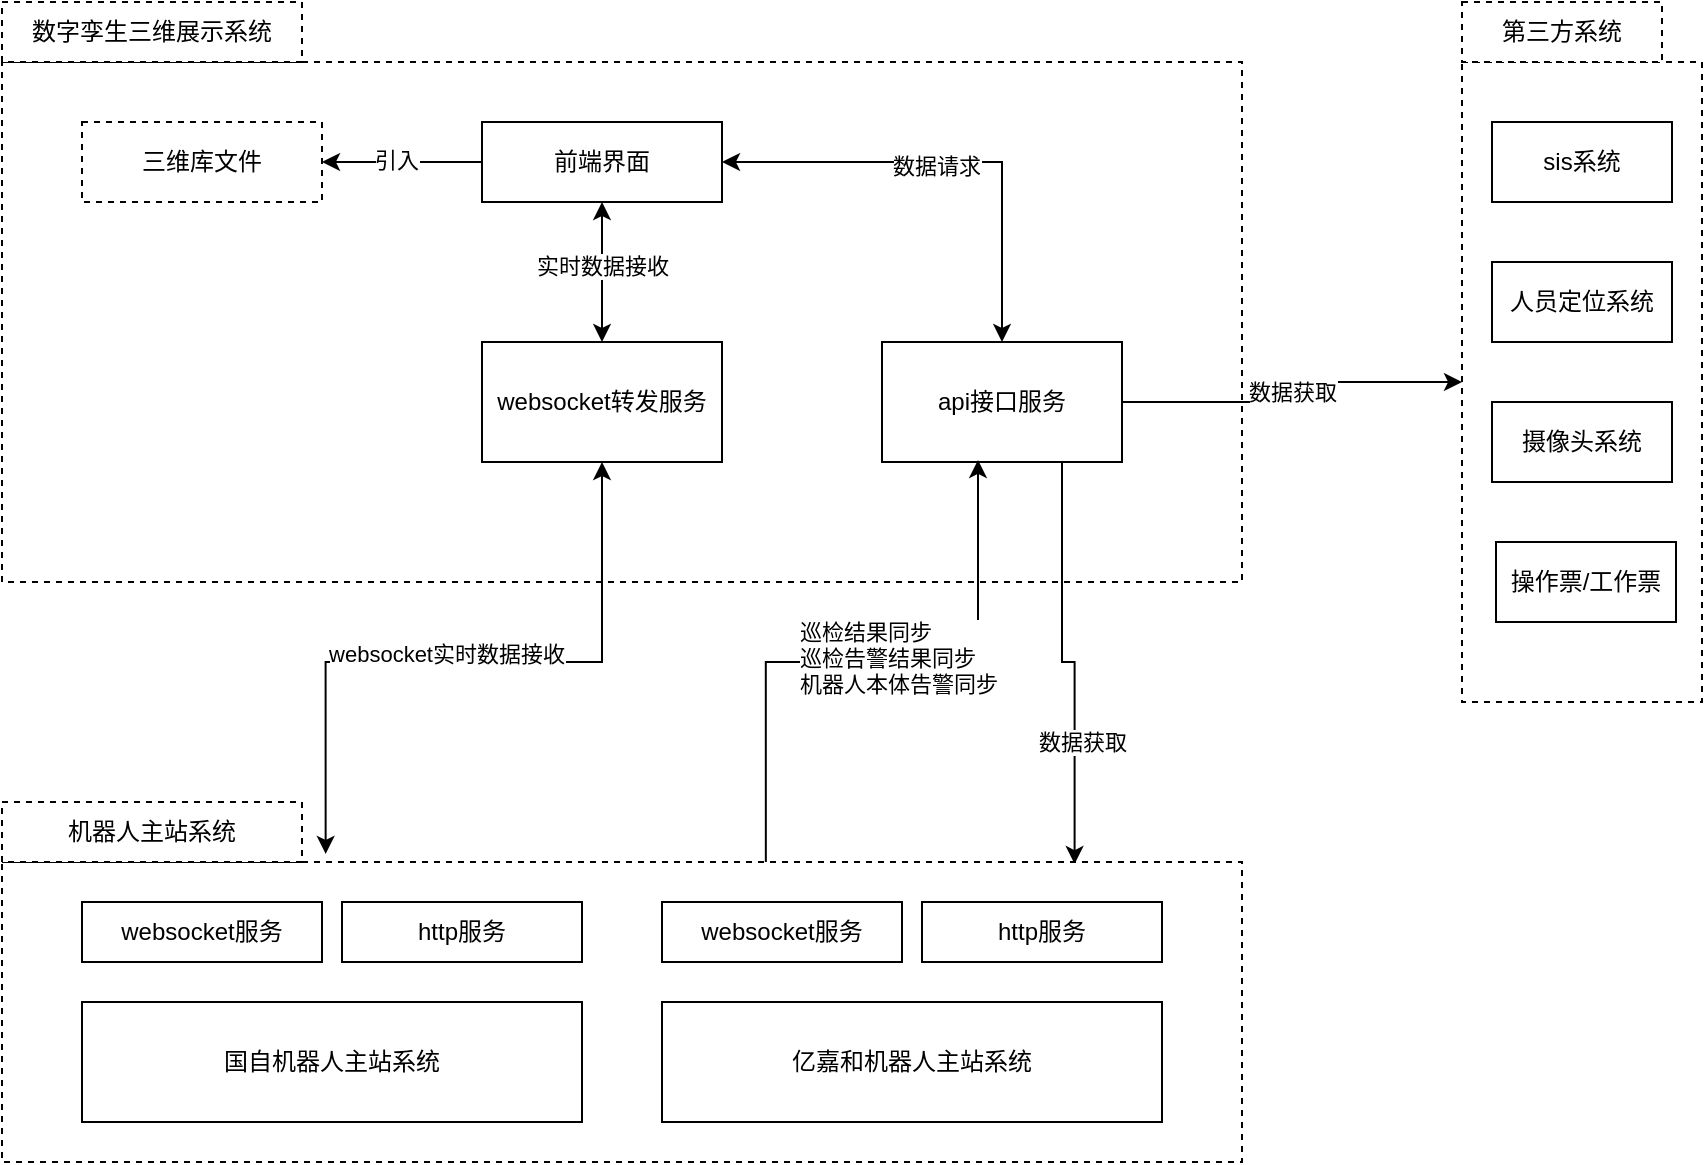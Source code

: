 <mxfile version="13.6.9" type="github">
  <diagram id="yNiw62XDUtwJEyBTDrlP" name="Page-1">
    <mxGraphModel dx="1426" dy="794" grid="1" gridSize="10" guides="1" tooltips="1" connect="1" arrows="1" fold="1" page="1" pageScale="1" pageWidth="827" pageHeight="1169" math="0" shadow="0">
      <root>
        <mxCell id="0" />
        <mxCell id="1" parent="0" />
        <mxCell id="AuYMYCJYV_zZmYxNTv_2-4" value="" style="rounded=0;whiteSpace=wrap;html=1;dashed=1;" vertex="1" parent="1">
          <mxGeometry x="80" y="120" width="620" height="260" as="geometry" />
        </mxCell>
        <mxCell id="AuYMYCJYV_zZmYxNTv_2-16" value="数据获取" style="edgeStyle=orthogonalEdgeStyle;rounded=0;orthogonalLoop=1;jettySize=auto;html=1;exitX=0.75;exitY=1;exitDx=0;exitDy=0;entryX=0.865;entryY=0.007;entryDx=0;entryDy=0;entryPerimeter=0;" edge="1" parent="1" source="AuYMYCJYV_zZmYxNTv_2-2" target="AuYMYCJYV_zZmYxNTv_2-5">
          <mxGeometry x="0.411" y="4" relative="1" as="geometry">
            <mxPoint as="offset" />
          </mxGeometry>
        </mxCell>
        <mxCell id="AuYMYCJYV_zZmYxNTv_2-22" style="edgeStyle=orthogonalEdgeStyle;rounded=0;orthogonalLoop=1;jettySize=auto;html=1;exitX=0.5;exitY=0;exitDx=0;exitDy=0;entryX=1;entryY=0.5;entryDx=0;entryDy=0;startArrow=classic;startFill=1;" edge="1" parent="1" source="AuYMYCJYV_zZmYxNTv_2-2" target="AuYMYCJYV_zZmYxNTv_2-17">
          <mxGeometry relative="1" as="geometry" />
        </mxCell>
        <mxCell id="AuYMYCJYV_zZmYxNTv_2-23" value="数据请求" style="edgeLabel;html=1;align=center;verticalAlign=middle;resizable=0;points=[];" vertex="1" connectable="0" parent="AuYMYCJYV_zZmYxNTv_2-22">
          <mxGeometry x="-0.235" y="33" relative="1" as="geometry">
            <mxPoint as="offset" />
          </mxGeometry>
        </mxCell>
        <mxCell id="AuYMYCJYV_zZmYxNTv_2-33" value="数据获取" style="edgeStyle=orthogonalEdgeStyle;rounded=0;orthogonalLoop=1;jettySize=auto;html=1;exitX=1;exitY=0.5;exitDx=0;exitDy=0;startArrow=none;startFill=0;" edge="1" parent="1" source="AuYMYCJYV_zZmYxNTv_2-2" target="AuYMYCJYV_zZmYxNTv_2-24">
          <mxGeometry relative="1" as="geometry" />
        </mxCell>
        <mxCell id="AuYMYCJYV_zZmYxNTv_2-2" value="api接口服务" style="rounded=0;whiteSpace=wrap;html=1;" vertex="1" parent="1">
          <mxGeometry x="520" y="260" width="120" height="60" as="geometry" />
        </mxCell>
        <mxCell id="AuYMYCJYV_zZmYxNTv_2-18" style="edgeStyle=orthogonalEdgeStyle;rounded=0;orthogonalLoop=1;jettySize=auto;html=1;exitX=0.5;exitY=0;exitDx=0;exitDy=0;entryX=0.5;entryY=1;entryDx=0;entryDy=0;startArrow=classic;startFill=1;" edge="1" parent="1" source="AuYMYCJYV_zZmYxNTv_2-3" target="AuYMYCJYV_zZmYxNTv_2-17">
          <mxGeometry relative="1" as="geometry" />
        </mxCell>
        <mxCell id="AuYMYCJYV_zZmYxNTv_2-21" value="实时数据接收" style="edgeLabel;html=1;align=center;verticalAlign=middle;resizable=0;points=[];" vertex="1" connectable="0" parent="AuYMYCJYV_zZmYxNTv_2-18">
          <mxGeometry x="0.086" relative="1" as="geometry">
            <mxPoint as="offset" />
          </mxGeometry>
        </mxCell>
        <mxCell id="AuYMYCJYV_zZmYxNTv_2-3" value="websocket转发服务" style="rounded=0;whiteSpace=wrap;html=1;" vertex="1" parent="1">
          <mxGeometry x="320" y="260" width="120" height="60" as="geometry" />
        </mxCell>
        <mxCell id="AuYMYCJYV_zZmYxNTv_2-12" style="edgeStyle=orthogonalEdgeStyle;rounded=0;orthogonalLoop=1;jettySize=auto;html=1;exitX=0.261;exitY=-0.027;exitDx=0;exitDy=0;entryX=0.5;entryY=1;entryDx=0;entryDy=0;startArrow=classic;startFill=1;exitPerimeter=0;" edge="1" parent="1" source="AuYMYCJYV_zZmYxNTv_2-5" target="AuYMYCJYV_zZmYxNTv_2-3">
          <mxGeometry relative="1" as="geometry" />
        </mxCell>
        <mxCell id="AuYMYCJYV_zZmYxNTv_2-13" value="websocket实时数据接收" style="edgeLabel;html=1;align=center;verticalAlign=middle;resizable=0;points=[];" vertex="1" connectable="0" parent="AuYMYCJYV_zZmYxNTv_2-12">
          <mxGeometry x="-0.067" y="4" relative="1" as="geometry">
            <mxPoint as="offset" />
          </mxGeometry>
        </mxCell>
        <mxCell id="AuYMYCJYV_zZmYxNTv_2-14" style="edgeStyle=orthogonalEdgeStyle;rounded=0;orthogonalLoop=1;jettySize=auto;html=1;exitX=0.616;exitY=0;exitDx=0;exitDy=0;entryX=0.4;entryY=0.983;entryDx=0;entryDy=0;entryPerimeter=0;exitPerimeter=0;" edge="1" parent="1" source="AuYMYCJYV_zZmYxNTv_2-5" target="AuYMYCJYV_zZmYxNTv_2-2">
          <mxGeometry relative="1" as="geometry" />
        </mxCell>
        <mxCell id="AuYMYCJYV_zZmYxNTv_2-15" value="巡检结果同步&lt;br&gt;巡检告警结果同步&lt;br&gt;机器人本体告警同步" style="edgeLabel;html=1;align=left;verticalAlign=middle;resizable=0;points=[];" vertex="1" connectable="0" parent="AuYMYCJYV_zZmYxNTv_2-14">
          <mxGeometry x="0.116" y="2" relative="1" as="geometry">
            <mxPoint x="-56" as="offset" />
          </mxGeometry>
        </mxCell>
        <mxCell id="AuYMYCJYV_zZmYxNTv_2-5" value="" style="rounded=0;whiteSpace=wrap;html=1;dashed=1;" vertex="1" parent="1">
          <mxGeometry x="80" y="520" width="620" height="150" as="geometry" />
        </mxCell>
        <mxCell id="AuYMYCJYV_zZmYxNTv_2-6" value="国自机器人主站系统" style="rounded=0;whiteSpace=wrap;html=1;" vertex="1" parent="1">
          <mxGeometry x="120" y="590" width="250" height="60" as="geometry" />
        </mxCell>
        <mxCell id="AuYMYCJYV_zZmYxNTv_2-7" value="亿嘉和机器人主站系统" style="rounded=0;whiteSpace=wrap;html=1;" vertex="1" parent="1">
          <mxGeometry x="410" y="590" width="250" height="60" as="geometry" />
        </mxCell>
        <mxCell id="AuYMYCJYV_zZmYxNTv_2-8" value="websocket服务" style="rounded=0;whiteSpace=wrap;html=1;" vertex="1" parent="1">
          <mxGeometry x="120" y="540" width="120" height="30" as="geometry" />
        </mxCell>
        <mxCell id="AuYMYCJYV_zZmYxNTv_2-9" value="http服务" style="rounded=0;whiteSpace=wrap;html=1;" vertex="1" parent="1">
          <mxGeometry x="250" y="540" width="120" height="30" as="geometry" />
        </mxCell>
        <mxCell id="AuYMYCJYV_zZmYxNTv_2-10" value="websocket服务" style="rounded=0;whiteSpace=wrap;html=1;" vertex="1" parent="1">
          <mxGeometry x="410" y="540" width="120" height="30" as="geometry" />
        </mxCell>
        <mxCell id="AuYMYCJYV_zZmYxNTv_2-11" value="http服务" style="rounded=0;whiteSpace=wrap;html=1;" vertex="1" parent="1">
          <mxGeometry x="540" y="540" width="120" height="30" as="geometry" />
        </mxCell>
        <mxCell id="AuYMYCJYV_zZmYxNTv_2-36" style="edgeStyle=orthogonalEdgeStyle;rounded=0;orthogonalLoop=1;jettySize=auto;html=1;exitX=0;exitY=0.5;exitDx=0;exitDy=0;entryX=1;entryY=0.5;entryDx=0;entryDy=0;startArrow=none;startFill=0;" edge="1" parent="1" source="AuYMYCJYV_zZmYxNTv_2-17" target="AuYMYCJYV_zZmYxNTv_2-35">
          <mxGeometry relative="1" as="geometry" />
        </mxCell>
        <mxCell id="AuYMYCJYV_zZmYxNTv_2-37" value="引入" style="edgeLabel;html=1;align=center;verticalAlign=middle;resizable=0;points=[];" vertex="1" connectable="0" parent="AuYMYCJYV_zZmYxNTv_2-36">
          <mxGeometry x="0.114" y="2" relative="1" as="geometry">
            <mxPoint x="1" y="-3" as="offset" />
          </mxGeometry>
        </mxCell>
        <mxCell id="AuYMYCJYV_zZmYxNTv_2-17" value="前端界面" style="rounded=0;whiteSpace=wrap;html=1;" vertex="1" parent="1">
          <mxGeometry x="320" y="150" width="120" height="40" as="geometry" />
        </mxCell>
        <mxCell id="AuYMYCJYV_zZmYxNTv_2-24" value="" style="rounded=0;whiteSpace=wrap;html=1;dashed=1;" vertex="1" parent="1">
          <mxGeometry x="810" y="120" width="120" height="320" as="geometry" />
        </mxCell>
        <mxCell id="AuYMYCJYV_zZmYxNTv_2-25" value="sis系统" style="rounded=0;whiteSpace=wrap;html=1;" vertex="1" parent="1">
          <mxGeometry x="825" y="150" width="90" height="40" as="geometry" />
        </mxCell>
        <mxCell id="AuYMYCJYV_zZmYxNTv_2-27" value="人员定位系统" style="rounded=0;whiteSpace=wrap;html=1;" vertex="1" parent="1">
          <mxGeometry x="825" y="220" width="90" height="40" as="geometry" />
        </mxCell>
        <mxCell id="AuYMYCJYV_zZmYxNTv_2-28" value="摄像头系统" style="rounded=0;whiteSpace=wrap;html=1;" vertex="1" parent="1">
          <mxGeometry x="825" y="290" width="90" height="40" as="geometry" />
        </mxCell>
        <mxCell id="AuYMYCJYV_zZmYxNTv_2-29" value="操作票/工作票" style="rounded=0;whiteSpace=wrap;html=1;" vertex="1" parent="1">
          <mxGeometry x="827" y="360" width="90" height="40" as="geometry" />
        </mxCell>
        <mxCell id="AuYMYCJYV_zZmYxNTv_2-30" value="数字孪生三维展示系统" style="rounded=0;whiteSpace=wrap;html=1;dashed=1;" vertex="1" parent="1">
          <mxGeometry x="80" y="90" width="150" height="30" as="geometry" />
        </mxCell>
        <mxCell id="AuYMYCJYV_zZmYxNTv_2-31" value="第三方系统" style="rounded=0;whiteSpace=wrap;html=1;dashed=1;" vertex="1" parent="1">
          <mxGeometry x="810" y="90" width="100" height="30" as="geometry" />
        </mxCell>
        <mxCell id="AuYMYCJYV_zZmYxNTv_2-32" value="机器人主站系统" style="rounded=0;whiteSpace=wrap;html=1;dashed=1;" vertex="1" parent="1">
          <mxGeometry x="80" y="490" width="150" height="30" as="geometry" />
        </mxCell>
        <mxCell id="AuYMYCJYV_zZmYxNTv_2-35" value="三维库文件" style="rounded=0;whiteSpace=wrap;html=1;dashed=1;" vertex="1" parent="1">
          <mxGeometry x="120" y="150" width="120" height="40" as="geometry" />
        </mxCell>
      </root>
    </mxGraphModel>
  </diagram>
</mxfile>
